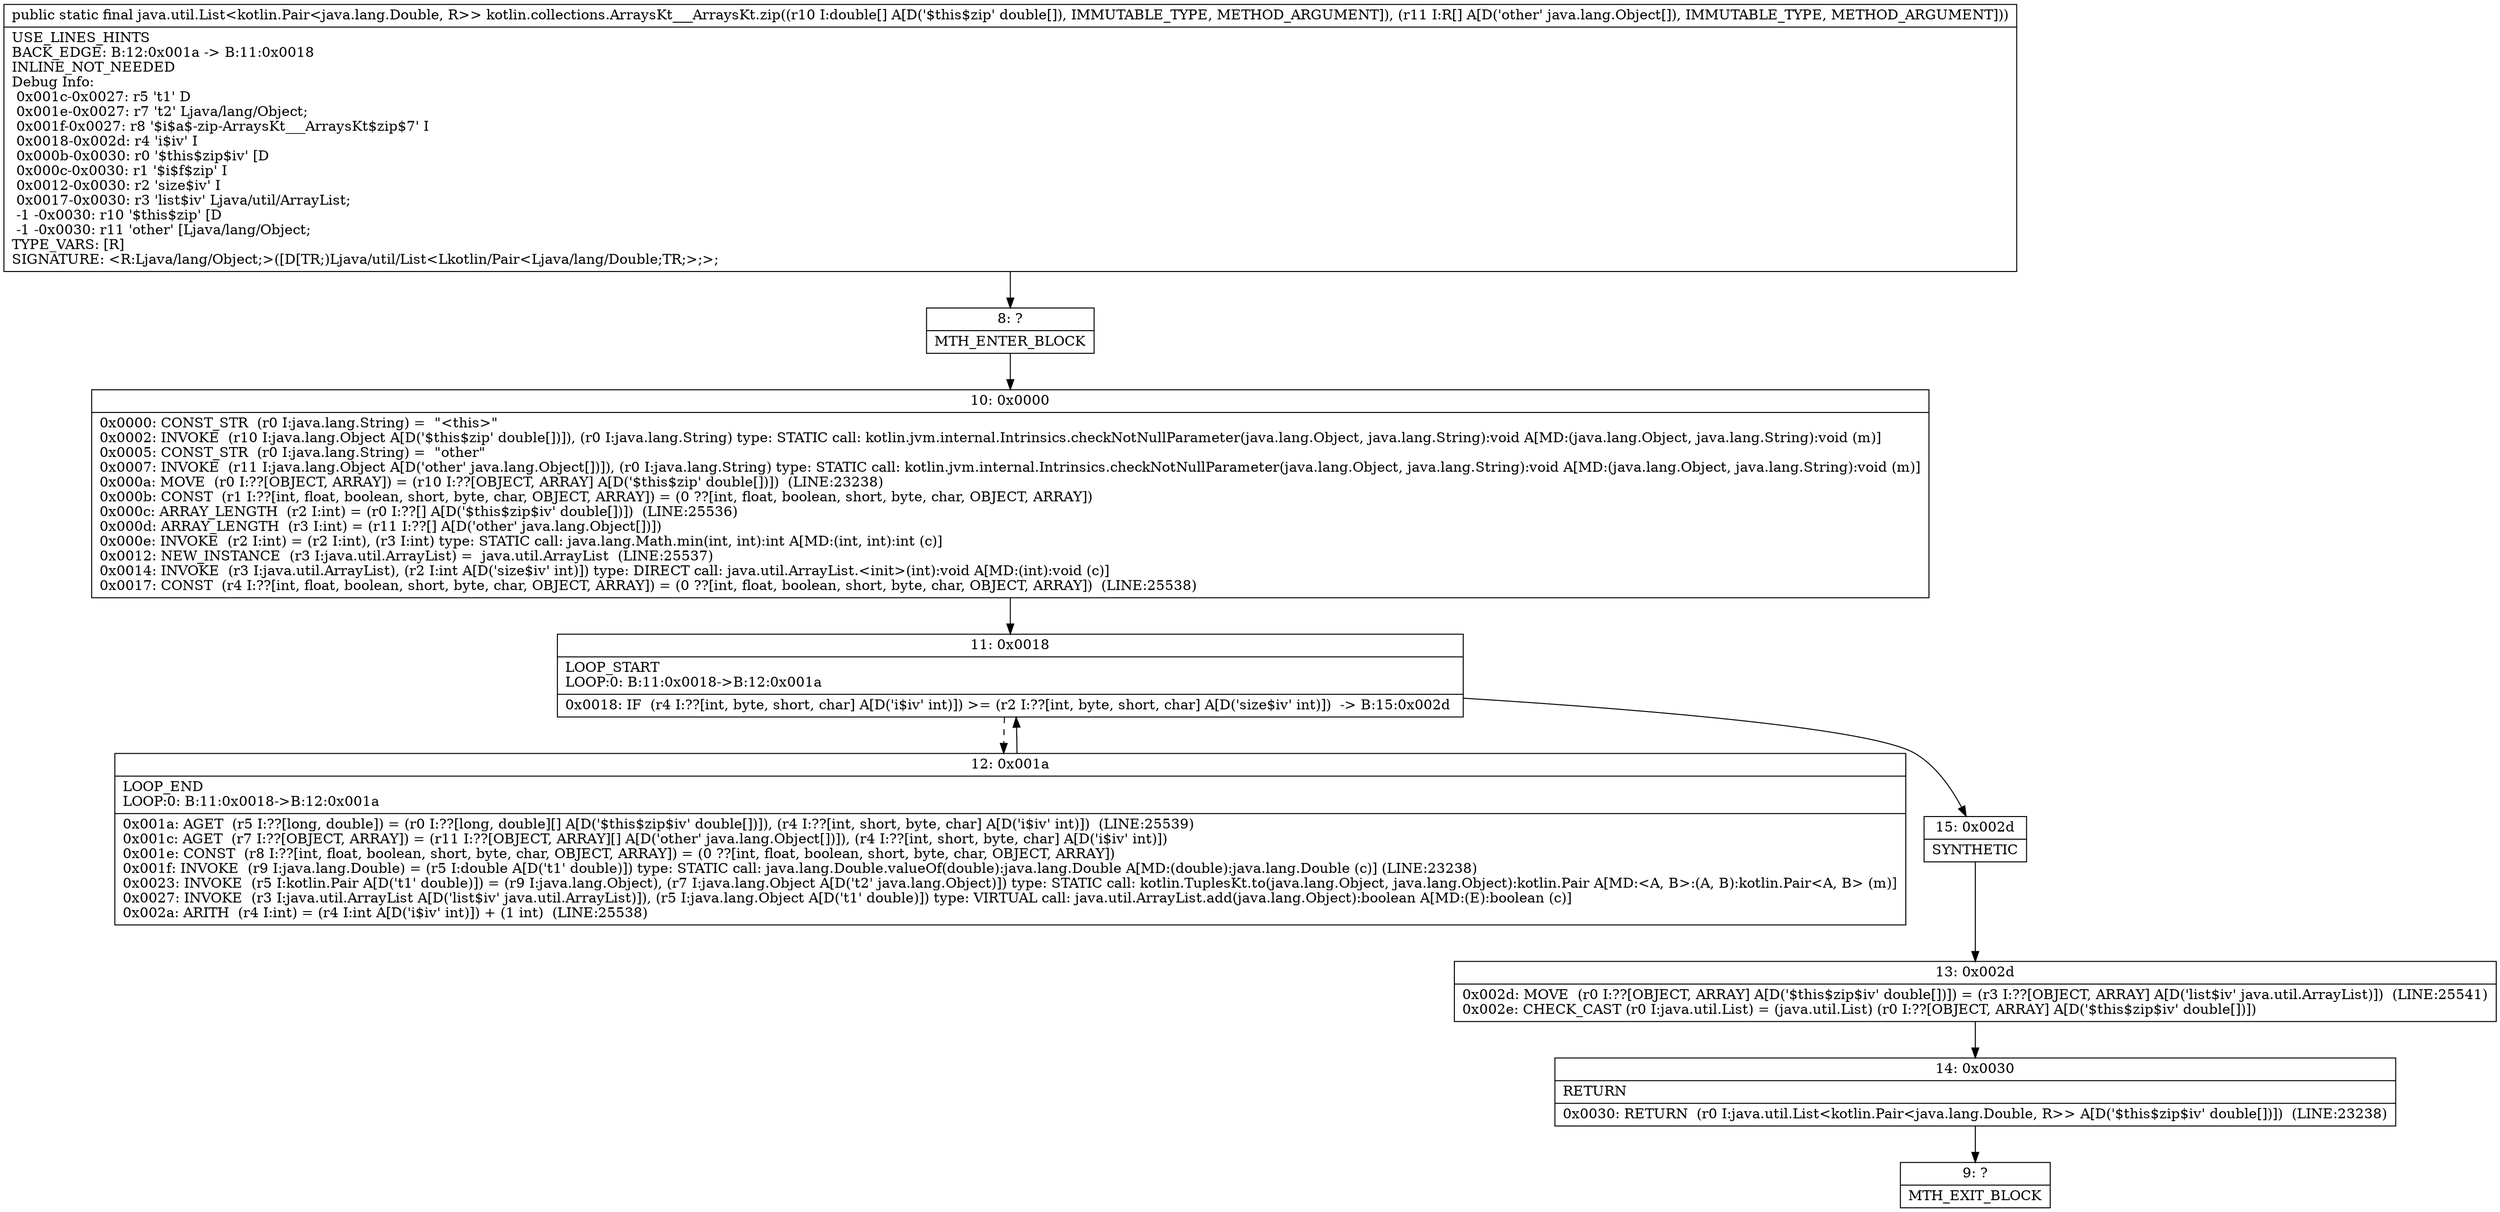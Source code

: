 digraph "CFG forkotlin.collections.ArraysKt___ArraysKt.zip([D[Ljava\/lang\/Object;)Ljava\/util\/List;" {
Node_8 [shape=record,label="{8\:\ ?|MTH_ENTER_BLOCK\l}"];
Node_10 [shape=record,label="{10\:\ 0x0000|0x0000: CONST_STR  (r0 I:java.lang.String) =  \"\<this\>\" \l0x0002: INVOKE  (r10 I:java.lang.Object A[D('$this$zip' double[])]), (r0 I:java.lang.String) type: STATIC call: kotlin.jvm.internal.Intrinsics.checkNotNullParameter(java.lang.Object, java.lang.String):void A[MD:(java.lang.Object, java.lang.String):void (m)]\l0x0005: CONST_STR  (r0 I:java.lang.String) =  \"other\" \l0x0007: INVOKE  (r11 I:java.lang.Object A[D('other' java.lang.Object[])]), (r0 I:java.lang.String) type: STATIC call: kotlin.jvm.internal.Intrinsics.checkNotNullParameter(java.lang.Object, java.lang.String):void A[MD:(java.lang.Object, java.lang.String):void (m)]\l0x000a: MOVE  (r0 I:??[OBJECT, ARRAY]) = (r10 I:??[OBJECT, ARRAY] A[D('$this$zip' double[])])  (LINE:23238)\l0x000b: CONST  (r1 I:??[int, float, boolean, short, byte, char, OBJECT, ARRAY]) = (0 ??[int, float, boolean, short, byte, char, OBJECT, ARRAY]) \l0x000c: ARRAY_LENGTH  (r2 I:int) = (r0 I:??[] A[D('$this$zip$iv' double[])])  (LINE:25536)\l0x000d: ARRAY_LENGTH  (r3 I:int) = (r11 I:??[] A[D('other' java.lang.Object[])]) \l0x000e: INVOKE  (r2 I:int) = (r2 I:int), (r3 I:int) type: STATIC call: java.lang.Math.min(int, int):int A[MD:(int, int):int (c)]\l0x0012: NEW_INSTANCE  (r3 I:java.util.ArrayList) =  java.util.ArrayList  (LINE:25537)\l0x0014: INVOKE  (r3 I:java.util.ArrayList), (r2 I:int A[D('size$iv' int)]) type: DIRECT call: java.util.ArrayList.\<init\>(int):void A[MD:(int):void (c)]\l0x0017: CONST  (r4 I:??[int, float, boolean, short, byte, char, OBJECT, ARRAY]) = (0 ??[int, float, boolean, short, byte, char, OBJECT, ARRAY])  (LINE:25538)\l}"];
Node_11 [shape=record,label="{11\:\ 0x0018|LOOP_START\lLOOP:0: B:11:0x0018\-\>B:12:0x001a\l|0x0018: IF  (r4 I:??[int, byte, short, char] A[D('i$iv' int)]) \>= (r2 I:??[int, byte, short, char] A[D('size$iv' int)])  \-\> B:15:0x002d \l}"];
Node_12 [shape=record,label="{12\:\ 0x001a|LOOP_END\lLOOP:0: B:11:0x0018\-\>B:12:0x001a\l|0x001a: AGET  (r5 I:??[long, double]) = (r0 I:??[long, double][] A[D('$this$zip$iv' double[])]), (r4 I:??[int, short, byte, char] A[D('i$iv' int)])  (LINE:25539)\l0x001c: AGET  (r7 I:??[OBJECT, ARRAY]) = (r11 I:??[OBJECT, ARRAY][] A[D('other' java.lang.Object[])]), (r4 I:??[int, short, byte, char] A[D('i$iv' int)]) \l0x001e: CONST  (r8 I:??[int, float, boolean, short, byte, char, OBJECT, ARRAY]) = (0 ??[int, float, boolean, short, byte, char, OBJECT, ARRAY]) \l0x001f: INVOKE  (r9 I:java.lang.Double) = (r5 I:double A[D('t1' double)]) type: STATIC call: java.lang.Double.valueOf(double):java.lang.Double A[MD:(double):java.lang.Double (c)] (LINE:23238)\l0x0023: INVOKE  (r5 I:kotlin.Pair A[D('t1' double)]) = (r9 I:java.lang.Object), (r7 I:java.lang.Object A[D('t2' java.lang.Object)]) type: STATIC call: kotlin.TuplesKt.to(java.lang.Object, java.lang.Object):kotlin.Pair A[MD:\<A, B\>:(A, B):kotlin.Pair\<A, B\> (m)]\l0x0027: INVOKE  (r3 I:java.util.ArrayList A[D('list$iv' java.util.ArrayList)]), (r5 I:java.lang.Object A[D('t1' double)]) type: VIRTUAL call: java.util.ArrayList.add(java.lang.Object):boolean A[MD:(E):boolean (c)]\l0x002a: ARITH  (r4 I:int) = (r4 I:int A[D('i$iv' int)]) + (1 int)  (LINE:25538)\l}"];
Node_15 [shape=record,label="{15\:\ 0x002d|SYNTHETIC\l}"];
Node_13 [shape=record,label="{13\:\ 0x002d|0x002d: MOVE  (r0 I:??[OBJECT, ARRAY] A[D('$this$zip$iv' double[])]) = (r3 I:??[OBJECT, ARRAY] A[D('list$iv' java.util.ArrayList)])  (LINE:25541)\l0x002e: CHECK_CAST (r0 I:java.util.List) = (java.util.List) (r0 I:??[OBJECT, ARRAY] A[D('$this$zip$iv' double[])]) \l}"];
Node_14 [shape=record,label="{14\:\ 0x0030|RETURN\l|0x0030: RETURN  (r0 I:java.util.List\<kotlin.Pair\<java.lang.Double, R\>\> A[D('$this$zip$iv' double[])])  (LINE:23238)\l}"];
Node_9 [shape=record,label="{9\:\ ?|MTH_EXIT_BLOCK\l}"];
MethodNode[shape=record,label="{public static final java.util.List\<kotlin.Pair\<java.lang.Double, R\>\> kotlin.collections.ArraysKt___ArraysKt.zip((r10 I:double[] A[D('$this$zip' double[]), IMMUTABLE_TYPE, METHOD_ARGUMENT]), (r11 I:R[] A[D('other' java.lang.Object[]), IMMUTABLE_TYPE, METHOD_ARGUMENT]))  | USE_LINES_HINTS\lBACK_EDGE: B:12:0x001a \-\> B:11:0x0018\lINLINE_NOT_NEEDED\lDebug Info:\l  0x001c\-0x0027: r5 't1' D\l  0x001e\-0x0027: r7 't2' Ljava\/lang\/Object;\l  0x001f\-0x0027: r8 '$i$a$\-zip\-ArraysKt___ArraysKt$zip$7' I\l  0x0018\-0x002d: r4 'i$iv' I\l  0x000b\-0x0030: r0 '$this$zip$iv' [D\l  0x000c\-0x0030: r1 '$i$f$zip' I\l  0x0012\-0x0030: r2 'size$iv' I\l  0x0017\-0x0030: r3 'list$iv' Ljava\/util\/ArrayList;\l  \-1 \-0x0030: r10 '$this$zip' [D\l  \-1 \-0x0030: r11 'other' [Ljava\/lang\/Object;\lTYPE_VARS: [R]\lSIGNATURE: \<R:Ljava\/lang\/Object;\>([D[TR;)Ljava\/util\/List\<Lkotlin\/Pair\<Ljava\/lang\/Double;TR;\>;\>;\l}"];
MethodNode -> Node_8;Node_8 -> Node_10;
Node_10 -> Node_11;
Node_11 -> Node_12[style=dashed];
Node_11 -> Node_15;
Node_12 -> Node_11;
Node_15 -> Node_13;
Node_13 -> Node_14;
Node_14 -> Node_9;
}

